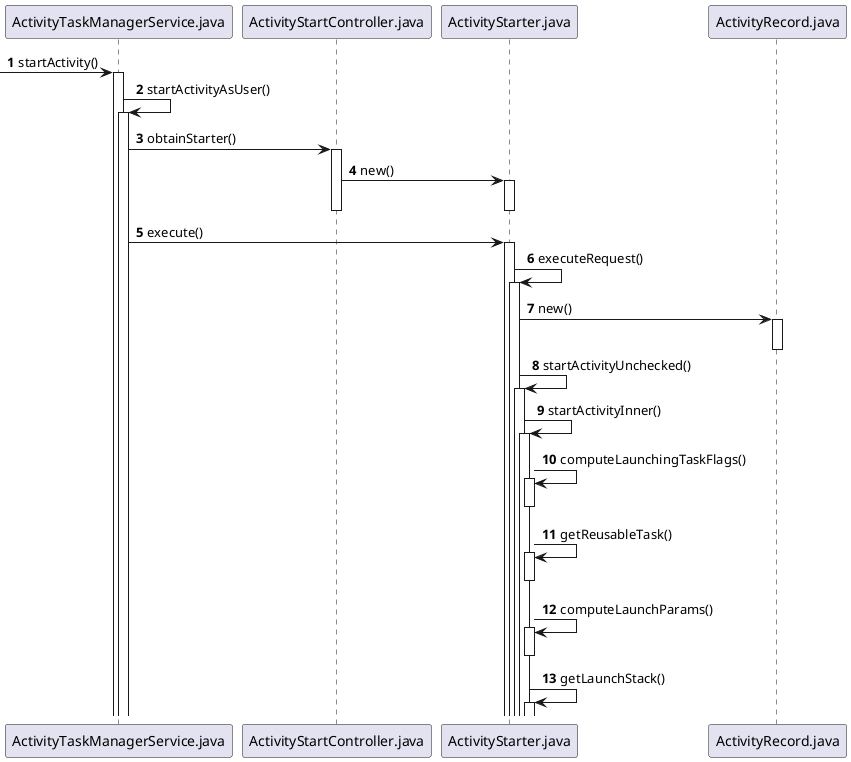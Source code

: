 @startuml
'https://plantuml.com/sequence-diagram

autonumber

 -> ActivityTaskManagerService.java: startActivity()
activate ActivityTaskManagerService.java
ActivityTaskManagerService.java  -> ActivityTaskManagerService.java: startActivityAsUser()
activate ActivityTaskManagerService.java
ActivityTaskManagerService.java  -> ActivityStartController.java: obtainStarter()
activate ActivityStartController.java
ActivityStartController.java  -> ActivityStarter.java: new()
activate ActivityStarter.java
deactivate ActivityStarter.java
deactivate ActivityStartController.java
ActivityTaskManagerService.java  -> ActivityStarter.java: execute()
activate ActivityStarter.java
ActivityStarter.java  -> ActivityStarter.java: executeRequest()
activate ActivityStarter.java
ActivityStarter.java  -> ActivityRecord.java: new()
activate ActivityRecord.java
deactivate ActivityRecord.java
ActivityStarter.java  -> ActivityStarter.java: startActivityUnchecked()
activate ActivityStarter.java
ActivityStarter.java  -> ActivityStarter.java: startActivityInner()
activate ActivityStarter.java
ActivityStarter.java  -> ActivityStarter.java: computeLaunchingTaskFlags()
activate ActivityStarter.java
deactivate ActivityStarter.java
ActivityStarter.java  -> ActivityStarter.java: getReusableTask()
activate ActivityStarter.java
deactivate ActivityStarter.java
ActivityStarter.java  -> ActivityStarter.java: computeLaunchParams()
activate ActivityStarter.java
deactivate ActivityStarter.java
ActivityStarter.java  -> ActivityStarter.java: getLaunchStack()
activate ActivityStarter.java




@enduml